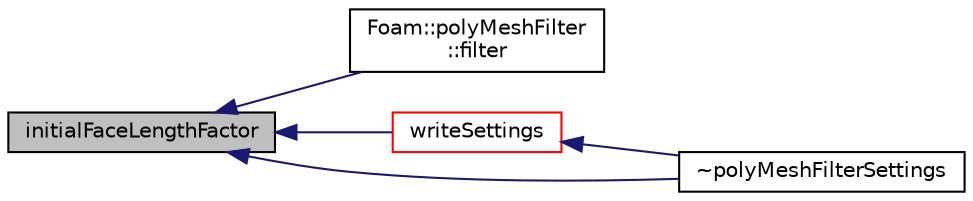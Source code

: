 digraph "initialFaceLengthFactor"
{
  bgcolor="transparent";
  edge [fontname="Helvetica",fontsize="10",labelfontname="Helvetica",labelfontsize="10"];
  node [fontname="Helvetica",fontsize="10",shape=record];
  rankdir="LR";
  Node1 [label="initialFaceLengthFactor",height=0.2,width=0.4,color="black", fillcolor="grey75", style="filled", fontcolor="black"];
  Node1 -> Node2 [dir="back",color="midnightblue",fontsize="10",style="solid",fontname="Helvetica"];
  Node2 [label="Foam::polyMeshFilter\l::filter",height=0.2,width=0.4,color="black",URL="$a01957.html#a55dba161bb0a72849b0af234e4cb7e5d",tooltip="Filter edges and faces. "];
  Node1 -> Node3 [dir="back",color="midnightblue",fontsize="10",style="solid",fontname="Helvetica"];
  Node3 [label="writeSettings",height=0.2,width=0.4,color="red",URL="$a01958.html#abe3c585a1ab081cb386fb7c90e2bdb8c",tooltip="Write the settings to a stream. "];
  Node3 -> Node4 [dir="back",color="midnightblue",fontsize="10",style="solid",fontname="Helvetica"];
  Node4 [label="~polyMeshFilterSettings",height=0.2,width=0.4,color="black",URL="$a01958.html#a51a1ec4ef64bcb2965d7576891e64bbf",tooltip="Destructor. "];
  Node1 -> Node4 [dir="back",color="midnightblue",fontsize="10",style="solid",fontname="Helvetica"];
}

